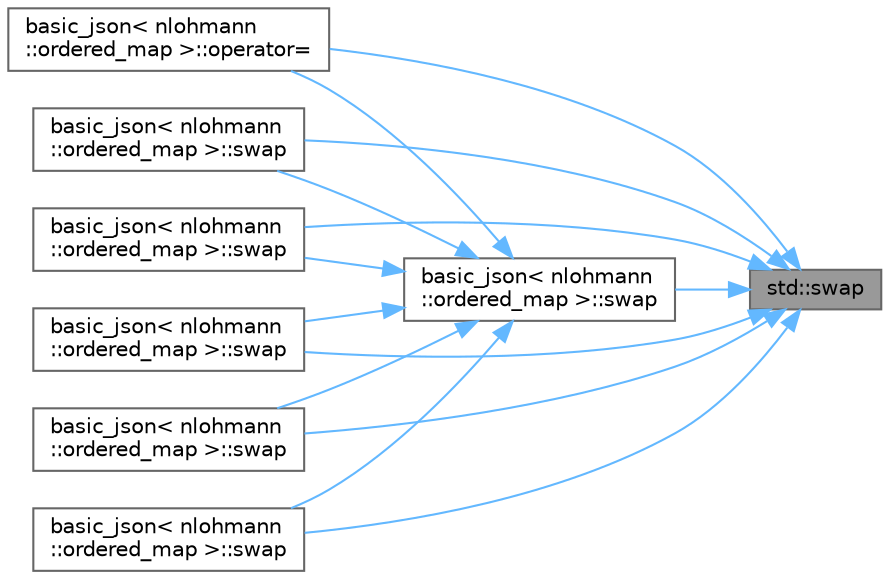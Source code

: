 digraph "std::swap"
{
 // LATEX_PDF_SIZE
  bgcolor="transparent";
  edge [fontname=Helvetica,fontsize=10,labelfontname=Helvetica,labelfontsize=10];
  node [fontname=Helvetica,fontsize=10,shape=box,height=0.2,width=0.4];
  rankdir="RL";
  Node1 [id="Node000001",label="std::swap",height=0.2,width=0.4,color="gray40", fillcolor="grey60", style="filled", fontcolor="black",tooltip="exchanges the values of two JSON objects"];
  Node1 -> Node2 [id="edge1_Node000001_Node000002",dir="back",color="steelblue1",style="solid",tooltip=" "];
  Node2 [id="Node000002",label="basic_json\< nlohmann\l::ordered_map \>::operator=",height=0.2,width=0.4,color="grey40", fillcolor="white", style="filled",URL="$classbasic__json.html#ab8154023fc24515222c9cf61d677871e",tooltip=" "];
  Node1 -> Node3 [id="edge2_Node000001_Node000003",dir="back",color="steelblue1",style="solid",tooltip=" "];
  Node3 [id="Node000003",label="basic_json\< nlohmann\l::ordered_map \>::swap",height=0.2,width=0.4,color="grey40", fillcolor="white", style="filled",URL="$classbasic__json.html#ac1e32c91d5e641c25c52486341f5a9db",tooltip=" "];
  Node1 -> Node4 [id="edge3_Node000001_Node000004",dir="back",color="steelblue1",style="solid",tooltip=" "];
  Node4 [id="Node000004",label="basic_json\< nlohmann\l::ordered_map \>::swap",height=0.2,width=0.4,color="grey40", fillcolor="white", style="filled",URL="$classbasic__json.html#a3624e1bbc880bd196e3fa4a220554755",tooltip=" "];
  Node1 -> Node5 [id="edge4_Node000001_Node000005",dir="back",color="steelblue1",style="solid",tooltip=" "];
  Node5 [id="Node000005",label="basic_json\< nlohmann\l::ordered_map \>::swap",height=0.2,width=0.4,color="grey40", fillcolor="white", style="filled",URL="$classbasic__json.html#abc9ea6dec87e254de172c2bfeaeef7df",tooltip=" "];
  Node1 -> Node6 [id="edge5_Node000001_Node000006",dir="back",color="steelblue1",style="solid",tooltip=" "];
  Node6 [id="Node000006",label="basic_json\< nlohmann\l::ordered_map \>::swap",height=0.2,width=0.4,color="grey40", fillcolor="white", style="filled",URL="$classbasic__json.html#a1a94e5348ebb34852092d51a44e21d24",tooltip=" "];
  Node6 -> Node2 [id="edge6_Node000006_Node000002",dir="back",color="steelblue1",style="solid",tooltip=" "];
  Node6 -> Node3 [id="edge7_Node000006_Node000003",dir="back",color="steelblue1",style="solid",tooltip=" "];
  Node6 -> Node4 [id="edge8_Node000006_Node000004",dir="back",color="steelblue1",style="solid",tooltip=" "];
  Node6 -> Node5 [id="edge9_Node000006_Node000005",dir="back",color="steelblue1",style="solid",tooltip=" "];
  Node6 -> Node7 [id="edge10_Node000006_Node000007",dir="back",color="steelblue1",style="solid",tooltip=" "];
  Node7 [id="Node000007",label="basic_json\< nlohmann\l::ordered_map \>::swap",height=0.2,width=0.4,color="grey40", fillcolor="white", style="filled",URL="$classbasic__json.html#aeac8816c033c659ef8b43a5f03d5f553",tooltip=" "];
  Node6 -> Node8 [id="edge11_Node000006_Node000008",dir="back",color="steelblue1",style="solid",tooltip=" "];
  Node8 [id="Node000008",label="basic_json\< nlohmann\l::ordered_map \>::swap",height=0.2,width=0.4,color="grey40", fillcolor="white", style="filled",URL="$classbasic__json.html#aa987625005046c81e7748dca1e84a0e3",tooltip=" "];
  Node1 -> Node7 [id="edge12_Node000001_Node000007",dir="back",color="steelblue1",style="solid",tooltip=" "];
  Node1 -> Node8 [id="edge13_Node000001_Node000008",dir="back",color="steelblue1",style="solid",tooltip=" "];
}
